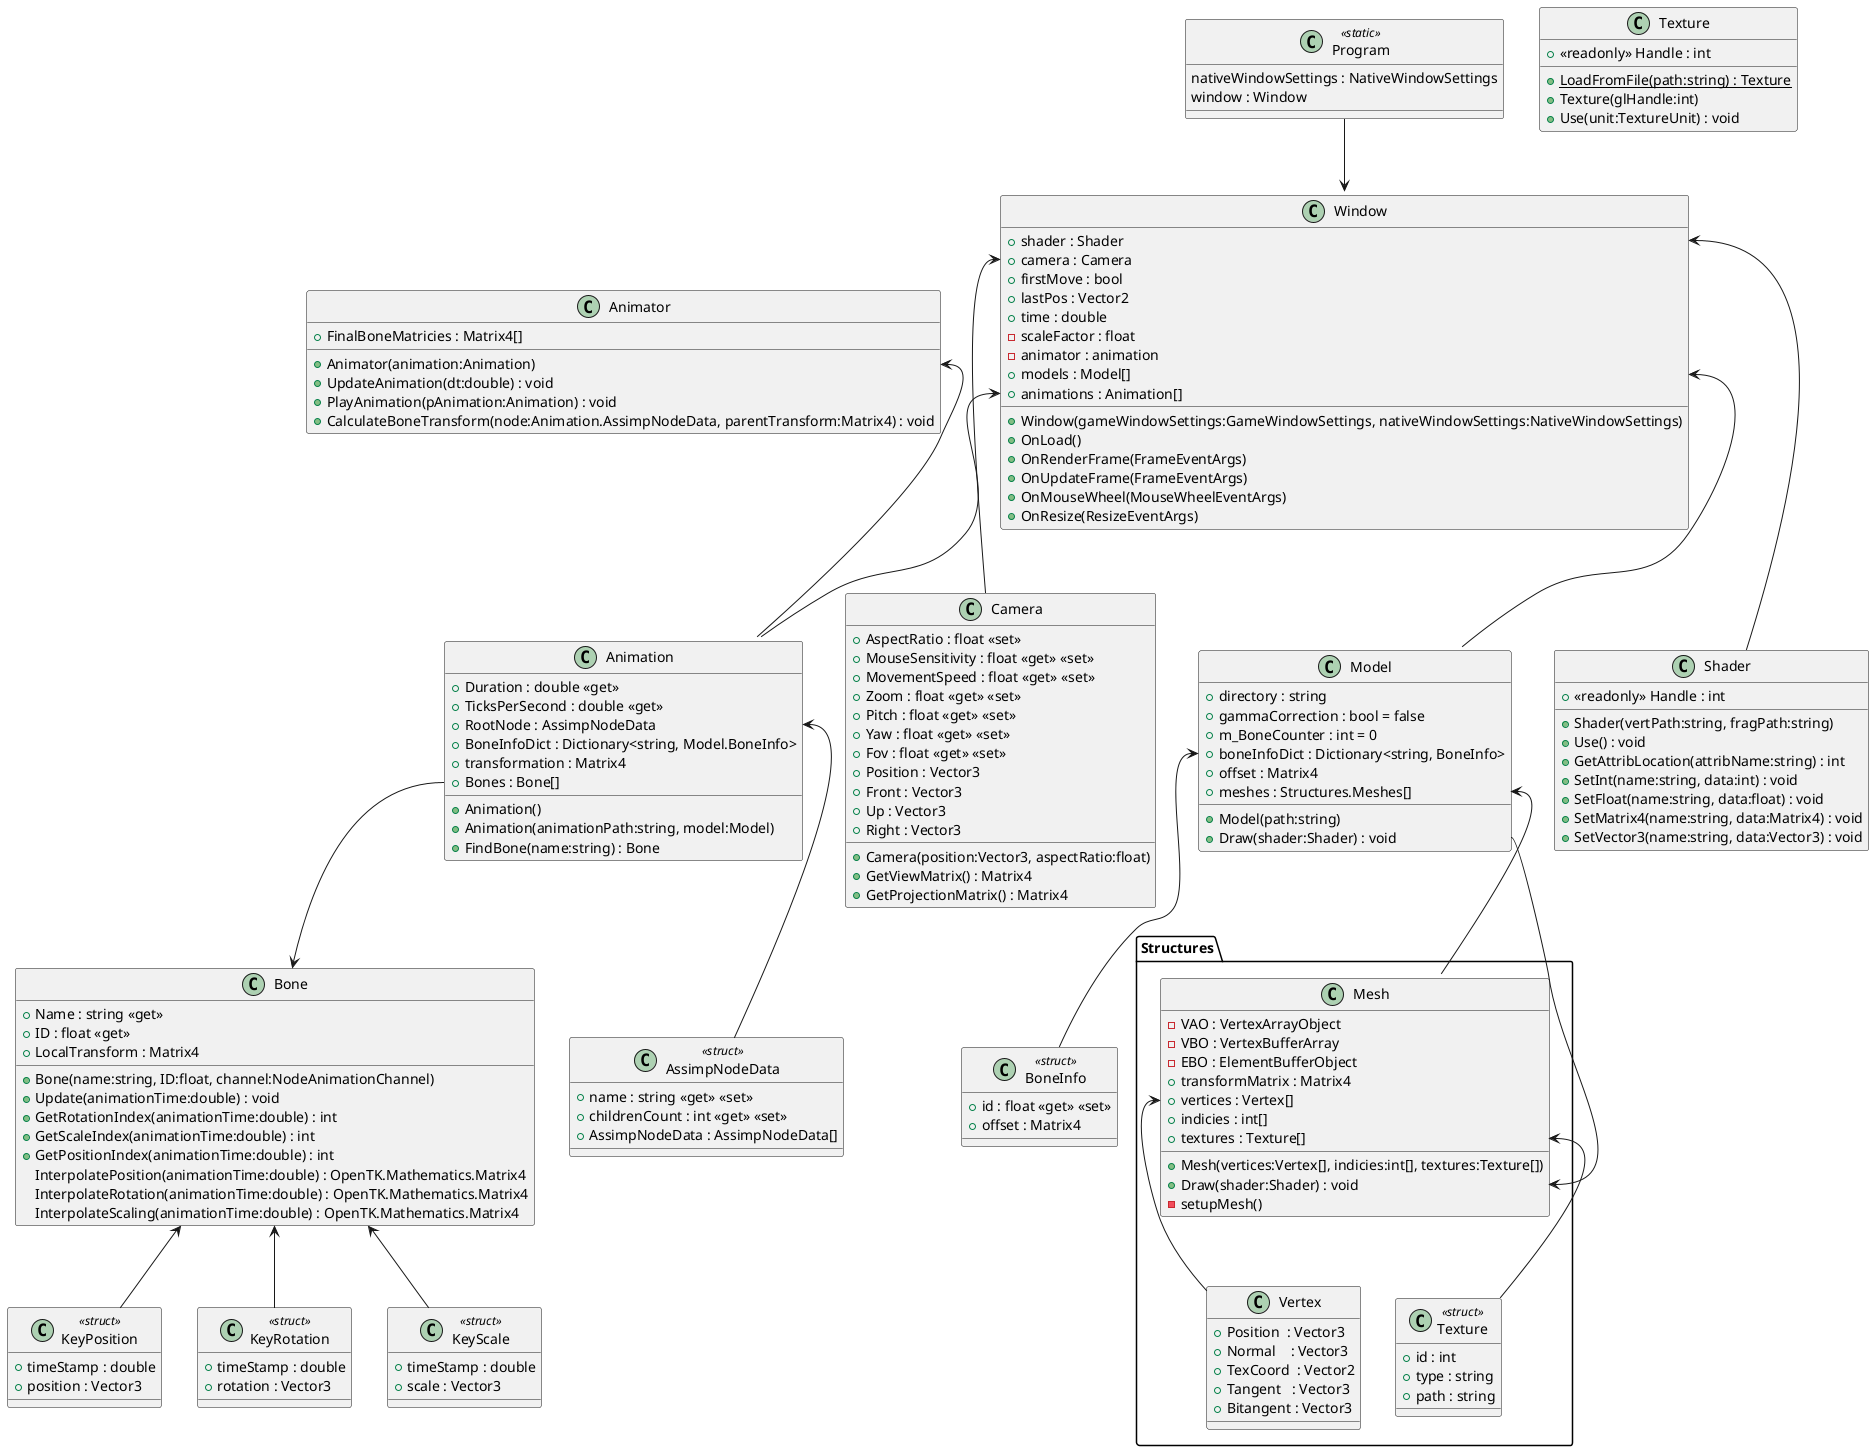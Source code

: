 @startuml AirplaneGame
class Animation {
    + Duration : double <<get>>
    + TicksPerSecond : double <<get>>
    + RootNode : AssimpNodeData
    + BoneInfoDict : Dictionary<string, Model.BoneInfo>
    + transformation : Matrix4
    + Bones : Bone[]
    + Animation()
    + Animation(animationPath:string, model:Model)
    + FindBone(name:string) : Bone
}
Animation::Bones --> Bone
class AssimpNodeData <<struct>> {
    + name : string <<get>> <<set>>
    + childrenCount : int <<get>> <<set>>
    + AssimpNodeData : AssimpNodeData[]

}

Animation::RootNode <-- AssimpNodeData
class Animator {
    + FinalBoneMatricies : Matrix4[]
    + Animator(animation:Animation)
    + UpdateAnimation(dt:double) : void
    + PlayAnimation(pAnimation:Animation) : void
    + CalculateBoneTransform(node:Animation.AssimpNodeData, parentTransform:Matrix4) : void
}

class Bone {
    + Name : string <<get>>
    + ID : float <<get>>
    + LocalTransform : Matrix4
    + Bone(name:string, ID:float, channel:NodeAnimationChannel)
    + Update(animationTime:double) : void
    + GetRotationIndex(animationTime:double) : int
    + GetScaleIndex(animationTime:double) : int
    + GetPositionIndex(animationTime:double) : int
    InterpolatePosition(animationTime:double) : OpenTK.Mathematics.Matrix4
    InterpolateRotation(animationTime:double) : OpenTK.Mathematics.Matrix4
    InterpolateScaling(animationTime:double) : OpenTK.Mathematics.Matrix4
}
class KeyPosition <<struct>> {
    + timeStamp : double
    + position : Vector3
}
class KeyRotation <<struct>> {
    + timeStamp : double
    + rotation : Vector3
}
class KeyScale <<struct>> {
    + timeStamp : double
    + scale : Vector3
}
Bone  <-- KeyPosition
Bone  <-- KeyRotation
Bone  <-- KeyScale
class Camera {
    + Camera(position:Vector3, aspectRatio:float)
    + AspectRatio : float <<set>>
    + MouseSensitivity : float <<get>> <<set>>
    + MovementSpeed : float <<get>> <<set>>
    + Zoom : float <<get>> <<set>>
    + Pitch : float <<get>> <<set>>
    + Yaw : float <<get>> <<set>>
    + Fov : float <<get>> <<set>>
    + Position : Vector3
    + Front : Vector3
    + Up : Vector3
    + Right : Vector3
    + GetViewMatrix() : Matrix4
    + GetProjectionMatrix() : Matrix4
}
class Model {
    + directory : string
    + gammaCorrection : bool = false
    + m_BoneCounter : int = 0
    + boneInfoDict : Dictionary<string, BoneInfo>
    + offset : Matrix4
    + meshes : Structures.Meshes[]
    + Model(path:string)
    + Draw(shader:Shader) : void
}

class BoneInfo <<struct>> {
    + id : float <<get>> <<set>>
    + offset : Matrix4
}

Model::boneInfoDict  <-- BoneInfo
class Program <<static>> {
    nativeWindowSettings : NativeWindowSettings
    window : Window
}
class Shader {
    + <<readonly>> Handle : int
    + Shader(vertPath:string, fragPath:string)
    + Use() : void
    + GetAttribLocation(attribName:string) : int
    + SetInt(name:string, data:int) : void
    + SetFloat(name:string, data:float) : void
    + SetMatrix4(name:string, data:Matrix4) : void
    + SetVector3(name:string, data:Vector3) : void
}

package Structures {
class Vertex {
    + Position  : Vector3
    + Normal    : Vector3
    + TexCoord  : Vector2
    + Tangent   : Vector3
    + Bitangent : Vector3
}
class Texture <<struct>> {
    + id : int
    + type : string
    + path : string
}

class Mesh {
    - VAO : VertexArrayObject
    - VBO : VertexBufferArray
    - EBO : ElementBufferObject
    + transformMatrix : Matrix4
    + vertices : Vertex[]
    + indicies : int[]
    + textures : Texture[]
    + Mesh(vertices:Vertex[], indicies:int[], textures:Texture[])
    + Draw(shader:Shader) : void
    - setupMesh()
}

}

Mesh::Draw <-- Model::Draw
Mesh::vertices <-- Vertex
Mesh::textures <-- Texture


class Texture {
    + <<readonly>> Handle : int
    + {static} LoadFromFile(path:string) : Texture
    + Texture(glHandle:int)
    + Use(unit:TextureUnit) : void
}
class Window {
    + shader : Shader
    + camera : Camera
    + firstMove : bool
    + lastPos : Vector2
    + time : double
    - scaleFactor : float
    - animator : animation
    + models : Model[]
    + animations : Animation[]
    + Window(gameWindowSettings:GameWindowSettings, nativeWindowSettings:NativeWindowSettings)
    + OnLoad()
    + OnRenderFrame(FrameEventArgs)
    + OnUpdateFrame(FrameEventArgs)
    + OnMouseWheel(MouseWheelEventArgs)
    + OnResize(ResizeEventArgs)
}

Window::models <-- Model
Window::animations <-- Animation
Model::meshes <-- Mesh
Program --> Window
Window::shader <-- Shader
Window::camera <-- Camera
Animator::Animator <-- Animation
@enduml
